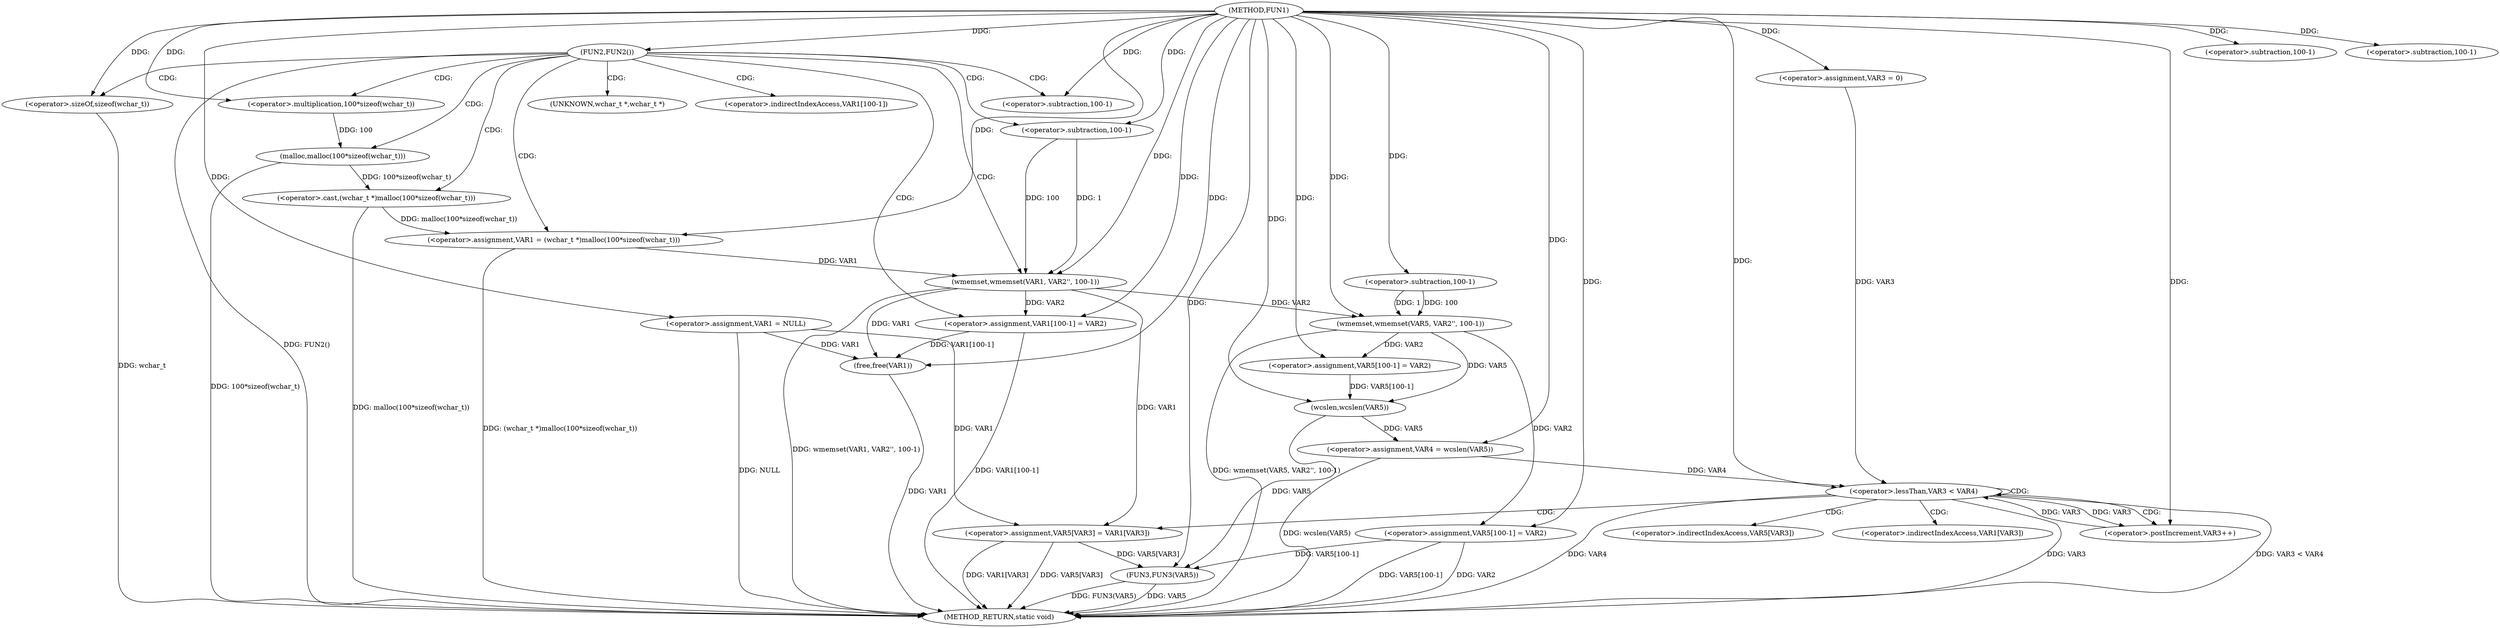 digraph FUN1 {  
"1000100" [label = "(METHOD,FUN1)" ]
"1000180" [label = "(METHOD_RETURN,static void)" ]
"1000103" [label = "(<operator>.assignment,VAR1 = NULL)" ]
"1000107" [label = "(FUN2,FUN2())" ]
"1000109" [label = "(<operator>.assignment,VAR1 = (wchar_t *)malloc(100*sizeof(wchar_t)))" ]
"1000111" [label = "(<operator>.cast,(wchar_t *)malloc(100*sizeof(wchar_t)))" ]
"1000113" [label = "(malloc,malloc(100*sizeof(wchar_t)))" ]
"1000114" [label = "(<operator>.multiplication,100*sizeof(wchar_t))" ]
"1000116" [label = "(<operator>.sizeOf,sizeof(wchar_t))" ]
"1000118" [label = "(wmemset,wmemset(VAR1, VAR2'', 100-1))" ]
"1000121" [label = "(<operator>.subtraction,100-1)" ]
"1000124" [label = "(<operator>.assignment,VAR1[100-1] = VAR2)" ]
"1000127" [label = "(<operator>.subtraction,100-1)" ]
"1000135" [label = "(wmemset,wmemset(VAR5, VAR2'', 100-1))" ]
"1000138" [label = "(<operator>.subtraction,100-1)" ]
"1000141" [label = "(<operator>.assignment,VAR5[100-1] = VAR2)" ]
"1000144" [label = "(<operator>.subtraction,100-1)" ]
"1000148" [label = "(<operator>.assignment,VAR4 = wcslen(VAR5))" ]
"1000150" [label = "(wcslen,wcslen(VAR5))" ]
"1000153" [label = "(<operator>.assignment,VAR3 = 0)" ]
"1000156" [label = "(<operator>.lessThan,VAR3 < VAR4)" ]
"1000159" [label = "(<operator>.postIncrement,VAR3++)" ]
"1000162" [label = "(<operator>.assignment,VAR5[VAR3] = VAR1[VAR3])" ]
"1000169" [label = "(<operator>.assignment,VAR5[100-1] = VAR2)" ]
"1000172" [label = "(<operator>.subtraction,100-1)" ]
"1000176" [label = "(FUN3,FUN3(VAR5))" ]
"1000178" [label = "(free,free(VAR1))" ]
"1000112" [label = "(UNKNOWN,wchar_t *,wchar_t *)" ]
"1000125" [label = "(<operator>.indirectIndexAccess,VAR1[100-1])" ]
"1000163" [label = "(<operator>.indirectIndexAccess,VAR5[VAR3])" ]
"1000166" [label = "(<operator>.indirectIndexAccess,VAR1[VAR3])" ]
  "1000124" -> "1000180"  [ label = "DDG: VAR1[100-1]"] 
  "1000107" -> "1000180"  [ label = "DDG: FUN2()"] 
  "1000156" -> "1000180"  [ label = "DDG: VAR3"] 
  "1000178" -> "1000180"  [ label = "DDG: VAR1"] 
  "1000103" -> "1000180"  [ label = "DDG: NULL"] 
  "1000113" -> "1000180"  [ label = "DDG: 100*sizeof(wchar_t)"] 
  "1000162" -> "1000180"  [ label = "DDG: VAR1[VAR3]"] 
  "1000118" -> "1000180"  [ label = "DDG: wmemset(VAR1, VAR2'', 100-1)"] 
  "1000156" -> "1000180"  [ label = "DDG: VAR3 < VAR4"] 
  "1000116" -> "1000180"  [ label = "DDG: wchar_t"] 
  "1000156" -> "1000180"  [ label = "DDG: VAR4"] 
  "1000176" -> "1000180"  [ label = "DDG: FUN3(VAR5)"] 
  "1000135" -> "1000180"  [ label = "DDG: wmemset(VAR5, VAR2'', 100-1)"] 
  "1000111" -> "1000180"  [ label = "DDG: malloc(100*sizeof(wchar_t))"] 
  "1000176" -> "1000180"  [ label = "DDG: VAR5"] 
  "1000169" -> "1000180"  [ label = "DDG: VAR5[100-1]"] 
  "1000148" -> "1000180"  [ label = "DDG: wcslen(VAR5)"] 
  "1000162" -> "1000180"  [ label = "DDG: VAR5[VAR3]"] 
  "1000109" -> "1000180"  [ label = "DDG: (wchar_t *)malloc(100*sizeof(wchar_t))"] 
  "1000169" -> "1000180"  [ label = "DDG: VAR2"] 
  "1000100" -> "1000103"  [ label = "DDG: "] 
  "1000100" -> "1000107"  [ label = "DDG: "] 
  "1000111" -> "1000109"  [ label = "DDG: malloc(100*sizeof(wchar_t))"] 
  "1000100" -> "1000109"  [ label = "DDG: "] 
  "1000113" -> "1000111"  [ label = "DDG: 100*sizeof(wchar_t)"] 
  "1000114" -> "1000113"  [ label = "DDG: 100"] 
  "1000100" -> "1000114"  [ label = "DDG: "] 
  "1000100" -> "1000116"  [ label = "DDG: "] 
  "1000109" -> "1000118"  [ label = "DDG: VAR1"] 
  "1000100" -> "1000118"  [ label = "DDG: "] 
  "1000121" -> "1000118"  [ label = "DDG: 100"] 
  "1000121" -> "1000118"  [ label = "DDG: 1"] 
  "1000100" -> "1000121"  [ label = "DDG: "] 
  "1000118" -> "1000124"  [ label = "DDG: VAR2"] 
  "1000100" -> "1000124"  [ label = "DDG: "] 
  "1000100" -> "1000127"  [ label = "DDG: "] 
  "1000100" -> "1000135"  [ label = "DDG: "] 
  "1000118" -> "1000135"  [ label = "DDG: VAR2"] 
  "1000138" -> "1000135"  [ label = "DDG: 100"] 
  "1000138" -> "1000135"  [ label = "DDG: 1"] 
  "1000100" -> "1000138"  [ label = "DDG: "] 
  "1000135" -> "1000141"  [ label = "DDG: VAR2"] 
  "1000100" -> "1000141"  [ label = "DDG: "] 
  "1000100" -> "1000144"  [ label = "DDG: "] 
  "1000150" -> "1000148"  [ label = "DDG: VAR5"] 
  "1000100" -> "1000148"  [ label = "DDG: "] 
  "1000141" -> "1000150"  [ label = "DDG: VAR5[100-1]"] 
  "1000135" -> "1000150"  [ label = "DDG: VAR5"] 
  "1000100" -> "1000150"  [ label = "DDG: "] 
  "1000100" -> "1000153"  [ label = "DDG: "] 
  "1000159" -> "1000156"  [ label = "DDG: VAR3"] 
  "1000153" -> "1000156"  [ label = "DDG: VAR3"] 
  "1000100" -> "1000156"  [ label = "DDG: "] 
  "1000148" -> "1000156"  [ label = "DDG: VAR4"] 
  "1000156" -> "1000159"  [ label = "DDG: VAR3"] 
  "1000100" -> "1000159"  [ label = "DDG: "] 
  "1000103" -> "1000162"  [ label = "DDG: VAR1"] 
  "1000118" -> "1000162"  [ label = "DDG: VAR1"] 
  "1000100" -> "1000169"  [ label = "DDG: "] 
  "1000135" -> "1000169"  [ label = "DDG: VAR2"] 
  "1000100" -> "1000172"  [ label = "DDG: "] 
  "1000150" -> "1000176"  [ label = "DDG: VAR5"] 
  "1000169" -> "1000176"  [ label = "DDG: VAR5[100-1]"] 
  "1000162" -> "1000176"  [ label = "DDG: VAR5[VAR3]"] 
  "1000100" -> "1000176"  [ label = "DDG: "] 
  "1000124" -> "1000178"  [ label = "DDG: VAR1[100-1]"] 
  "1000103" -> "1000178"  [ label = "DDG: VAR1"] 
  "1000118" -> "1000178"  [ label = "DDG: VAR1"] 
  "1000100" -> "1000178"  [ label = "DDG: "] 
  "1000107" -> "1000112"  [ label = "CDG: "] 
  "1000107" -> "1000121"  [ label = "CDG: "] 
  "1000107" -> "1000125"  [ label = "CDG: "] 
  "1000107" -> "1000116"  [ label = "CDG: "] 
  "1000107" -> "1000113"  [ label = "CDG: "] 
  "1000107" -> "1000127"  [ label = "CDG: "] 
  "1000107" -> "1000111"  [ label = "CDG: "] 
  "1000107" -> "1000109"  [ label = "CDG: "] 
  "1000107" -> "1000124"  [ label = "CDG: "] 
  "1000107" -> "1000114"  [ label = "CDG: "] 
  "1000107" -> "1000118"  [ label = "CDG: "] 
  "1000156" -> "1000163"  [ label = "CDG: "] 
  "1000156" -> "1000159"  [ label = "CDG: "] 
  "1000156" -> "1000156"  [ label = "CDG: "] 
  "1000156" -> "1000166"  [ label = "CDG: "] 
  "1000156" -> "1000162"  [ label = "CDG: "] 
}

